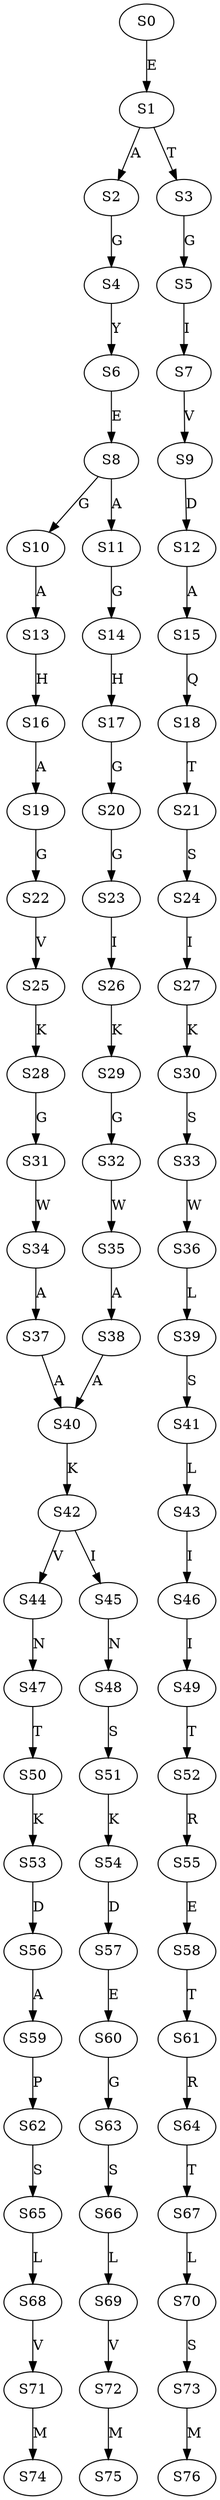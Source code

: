 strict digraph  {
	S0 -> S1 [ label = E ];
	S1 -> S2 [ label = A ];
	S1 -> S3 [ label = T ];
	S2 -> S4 [ label = G ];
	S3 -> S5 [ label = G ];
	S4 -> S6 [ label = Y ];
	S5 -> S7 [ label = I ];
	S6 -> S8 [ label = E ];
	S7 -> S9 [ label = V ];
	S8 -> S10 [ label = G ];
	S8 -> S11 [ label = A ];
	S9 -> S12 [ label = D ];
	S10 -> S13 [ label = A ];
	S11 -> S14 [ label = G ];
	S12 -> S15 [ label = A ];
	S13 -> S16 [ label = H ];
	S14 -> S17 [ label = H ];
	S15 -> S18 [ label = Q ];
	S16 -> S19 [ label = A ];
	S17 -> S20 [ label = G ];
	S18 -> S21 [ label = T ];
	S19 -> S22 [ label = G ];
	S20 -> S23 [ label = G ];
	S21 -> S24 [ label = S ];
	S22 -> S25 [ label = V ];
	S23 -> S26 [ label = I ];
	S24 -> S27 [ label = I ];
	S25 -> S28 [ label = K ];
	S26 -> S29 [ label = K ];
	S27 -> S30 [ label = K ];
	S28 -> S31 [ label = G ];
	S29 -> S32 [ label = G ];
	S30 -> S33 [ label = S ];
	S31 -> S34 [ label = W ];
	S32 -> S35 [ label = W ];
	S33 -> S36 [ label = W ];
	S34 -> S37 [ label = A ];
	S35 -> S38 [ label = A ];
	S36 -> S39 [ label = L ];
	S37 -> S40 [ label = A ];
	S38 -> S40 [ label = A ];
	S39 -> S41 [ label = S ];
	S40 -> S42 [ label = K ];
	S41 -> S43 [ label = L ];
	S42 -> S44 [ label = V ];
	S42 -> S45 [ label = I ];
	S43 -> S46 [ label = I ];
	S44 -> S47 [ label = N ];
	S45 -> S48 [ label = N ];
	S46 -> S49 [ label = I ];
	S47 -> S50 [ label = T ];
	S48 -> S51 [ label = S ];
	S49 -> S52 [ label = T ];
	S50 -> S53 [ label = K ];
	S51 -> S54 [ label = K ];
	S52 -> S55 [ label = R ];
	S53 -> S56 [ label = D ];
	S54 -> S57 [ label = D ];
	S55 -> S58 [ label = E ];
	S56 -> S59 [ label = A ];
	S57 -> S60 [ label = E ];
	S58 -> S61 [ label = T ];
	S59 -> S62 [ label = P ];
	S60 -> S63 [ label = G ];
	S61 -> S64 [ label = R ];
	S62 -> S65 [ label = S ];
	S63 -> S66 [ label = S ];
	S64 -> S67 [ label = T ];
	S65 -> S68 [ label = L ];
	S66 -> S69 [ label = L ];
	S67 -> S70 [ label = L ];
	S68 -> S71 [ label = V ];
	S69 -> S72 [ label = V ];
	S70 -> S73 [ label = S ];
	S71 -> S74 [ label = M ];
	S72 -> S75 [ label = M ];
	S73 -> S76 [ label = M ];
}
